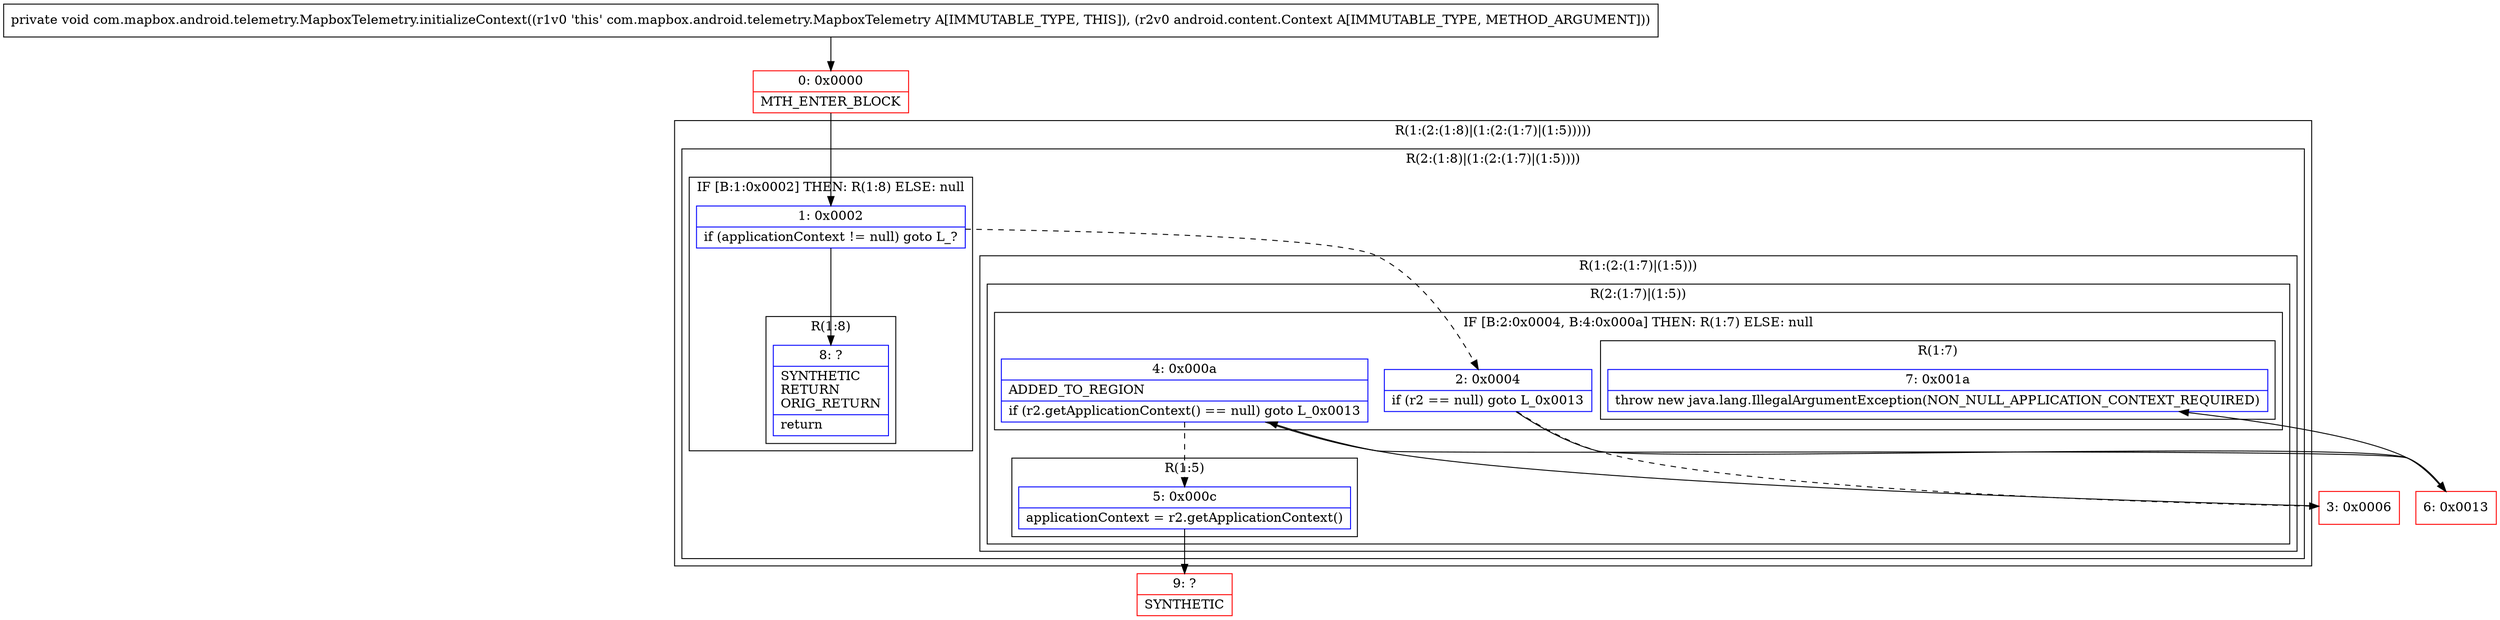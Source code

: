 digraph "CFG forcom.mapbox.android.telemetry.MapboxTelemetry.initializeContext(Landroid\/content\/Context;)V" {
subgraph cluster_Region_1091234474 {
label = "R(1:(2:(1:8)|(1:(2:(1:7)|(1:5)))))";
node [shape=record,color=blue];
subgraph cluster_Region_468689524 {
label = "R(2:(1:8)|(1:(2:(1:7)|(1:5))))";
node [shape=record,color=blue];
subgraph cluster_IfRegion_1676085687 {
label = "IF [B:1:0x0002] THEN: R(1:8) ELSE: null";
node [shape=record,color=blue];
Node_1 [shape=record,label="{1\:\ 0x0002|if (applicationContext != null) goto L_?\l}"];
subgraph cluster_Region_1168661324 {
label = "R(1:8)";
node [shape=record,color=blue];
Node_8 [shape=record,label="{8\:\ ?|SYNTHETIC\lRETURN\lORIG_RETURN\l|return\l}"];
}
}
subgraph cluster_Region_1398912745 {
label = "R(1:(2:(1:7)|(1:5)))";
node [shape=record,color=blue];
subgraph cluster_Region_897274611 {
label = "R(2:(1:7)|(1:5))";
node [shape=record,color=blue];
subgraph cluster_IfRegion_1846169434 {
label = "IF [B:2:0x0004, B:4:0x000a] THEN: R(1:7) ELSE: null";
node [shape=record,color=blue];
Node_2 [shape=record,label="{2\:\ 0x0004|if (r2 == null) goto L_0x0013\l}"];
Node_4 [shape=record,label="{4\:\ 0x000a|ADDED_TO_REGION\l|if (r2.getApplicationContext() == null) goto L_0x0013\l}"];
subgraph cluster_Region_1769937900 {
label = "R(1:7)";
node [shape=record,color=blue];
Node_7 [shape=record,label="{7\:\ 0x001a|throw new java.lang.IllegalArgumentException(NON_NULL_APPLICATION_CONTEXT_REQUIRED)\l}"];
}
}
subgraph cluster_Region_930557652 {
label = "R(1:5)";
node [shape=record,color=blue];
Node_5 [shape=record,label="{5\:\ 0x000c|applicationContext = r2.getApplicationContext()\l}"];
}
}
}
}
}
Node_0 [shape=record,color=red,label="{0\:\ 0x0000|MTH_ENTER_BLOCK\l}"];
Node_3 [shape=record,color=red,label="{3\:\ 0x0006}"];
Node_6 [shape=record,color=red,label="{6\:\ 0x0013}"];
Node_9 [shape=record,color=red,label="{9\:\ ?|SYNTHETIC\l}"];
MethodNode[shape=record,label="{private void com.mapbox.android.telemetry.MapboxTelemetry.initializeContext((r1v0 'this' com.mapbox.android.telemetry.MapboxTelemetry A[IMMUTABLE_TYPE, THIS]), (r2v0 android.content.Context A[IMMUTABLE_TYPE, METHOD_ARGUMENT])) }"];
MethodNode -> Node_0;
Node_1 -> Node_2[style=dashed];
Node_1 -> Node_8;
Node_2 -> Node_3[style=dashed];
Node_2 -> Node_6;
Node_4 -> Node_5[style=dashed];
Node_4 -> Node_6;
Node_5 -> Node_9;
Node_0 -> Node_1;
Node_3 -> Node_4;
Node_6 -> Node_7;
}

